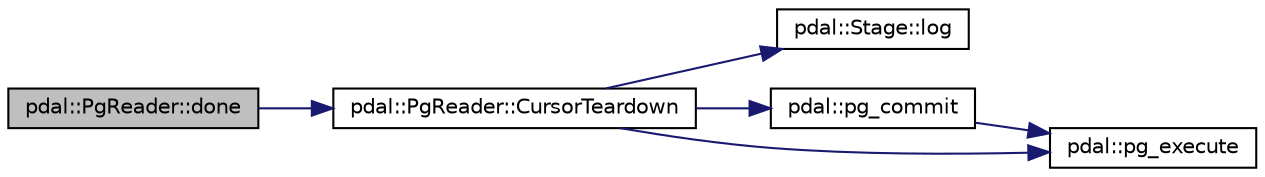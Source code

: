 digraph "pdal::PgReader::done"
{
  edge [fontname="Helvetica",fontsize="10",labelfontname="Helvetica",labelfontsize="10"];
  node [fontname="Helvetica",fontsize="10",shape=record];
  rankdir="LR";
  Node1 [label="pdal::PgReader::done",height=0.2,width=0.4,color="black", fillcolor="grey75", style="filled", fontcolor="black"];
  Node1 -> Node2 [color="midnightblue",fontsize="10",style="solid",fontname="Helvetica"];
  Node2 [label="pdal::PgReader::CursorTeardown",height=0.2,width=0.4,color="black", fillcolor="white", style="filled",URL="$classpdal_1_1PgReader.html#a9e915183f5ceacb46456d6ef11d96216"];
  Node2 -> Node3 [color="midnightblue",fontsize="10",style="solid",fontname="Helvetica"];
  Node3 [label="pdal::Stage::log",height=0.2,width=0.4,color="black", fillcolor="white", style="filled",URL="$classpdal_1_1Stage.html#ae8c29817e14d7cda53fdcbb23102d872"];
  Node2 -> Node4 [color="midnightblue",fontsize="10",style="solid",fontname="Helvetica"];
  Node4 [label="pdal::pg_commit",height=0.2,width=0.4,color="black", fillcolor="white", style="filled",URL="$namespacepdal.html#adbbe3c9054a1396adfc708ee97cc0b11"];
  Node4 -> Node5 [color="midnightblue",fontsize="10",style="solid",fontname="Helvetica"];
  Node5 [label="pdal::pg_execute",height=0.2,width=0.4,color="black", fillcolor="white", style="filled",URL="$namespacepdal.html#a5eac2926f1224d534da8c435e6a645d1"];
  Node2 -> Node5 [color="midnightblue",fontsize="10",style="solid",fontname="Helvetica"];
}
